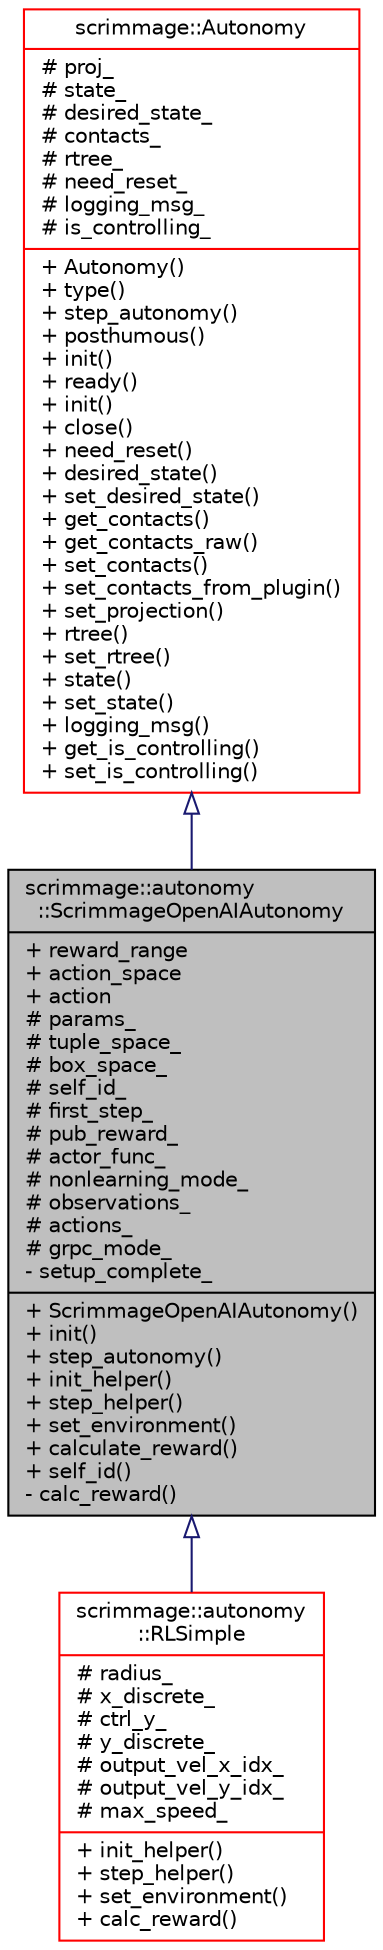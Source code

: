 digraph "scrimmage::autonomy::ScrimmageOpenAIAutonomy"
{
 // LATEX_PDF_SIZE
  edge [fontname="Helvetica",fontsize="10",labelfontname="Helvetica",labelfontsize="10"];
  node [fontname="Helvetica",fontsize="10",shape=record];
  Node1 [label="{scrimmage::autonomy\l::ScrimmageOpenAIAutonomy\n|+ reward_range\l+ action_space\l+ action\l# params_\l# tuple_space_\l# box_space_\l# self_id_\l# first_step_\l# pub_reward_\l# actor_func_\l# nonlearning_mode_\l# observations_\l# actions_\l# grpc_mode_\l- setup_complete_\l|+ ScrimmageOpenAIAutonomy()\l+ init()\l+ step_autonomy()\l+ init_helper()\l+ step_helper()\l+ set_environment()\l+ calculate_reward()\l+ self_id()\l- calc_reward()\l}",height=0.2,width=0.4,color="black", fillcolor="grey75", style="filled", fontcolor="black",tooltip=" "];
  Node2 -> Node1 [dir="back",color="midnightblue",fontsize="10",style="solid",arrowtail="onormal",fontname="Helvetica"];
  Node2 [label="{scrimmage::Autonomy\n|# proj_\l# state_\l# desired_state_\l# contacts_\l# rtree_\l# need_reset_\l# logging_msg_\l# is_controlling_\l|+ Autonomy()\l+ type()\l+ step_autonomy()\l+ posthumous()\l+ init()\l+ ready()\l+ init()\l+ close()\l+ need_reset()\l+ desired_state()\l+ set_desired_state()\l+ get_contacts()\l+ get_contacts_raw()\l+ set_contacts()\l+ set_contacts_from_plugin()\l+ set_projection()\l+ rtree()\l+ set_rtree()\l+ state()\l+ set_state()\l+ logging_msg()\l+ get_is_controlling()\l+ set_is_controlling()\l}",height=0.2,width=0.4,color="red", fillcolor="white", style="filled",URL="$classscrimmage_1_1Autonomy.html",tooltip=" "];
  Node1 -> Node6 [dir="back",color="midnightblue",fontsize="10",style="solid",arrowtail="onormal",fontname="Helvetica"];
  Node6 [label="{scrimmage::autonomy\l::RLSimple\n|# radius_\l# x_discrete_\l# ctrl_y_\l# y_discrete_\l# output_vel_x_idx_\l# output_vel_y_idx_\l# max_speed_\l|+ init_helper()\l+ step_helper()\l+ set_environment()\l+ calc_reward()\l}",height=0.2,width=0.4,color="red", fillcolor="white", style="filled",URL="$classscrimmage_1_1autonomy_1_1RLSimple.html",tooltip=" "];
}
